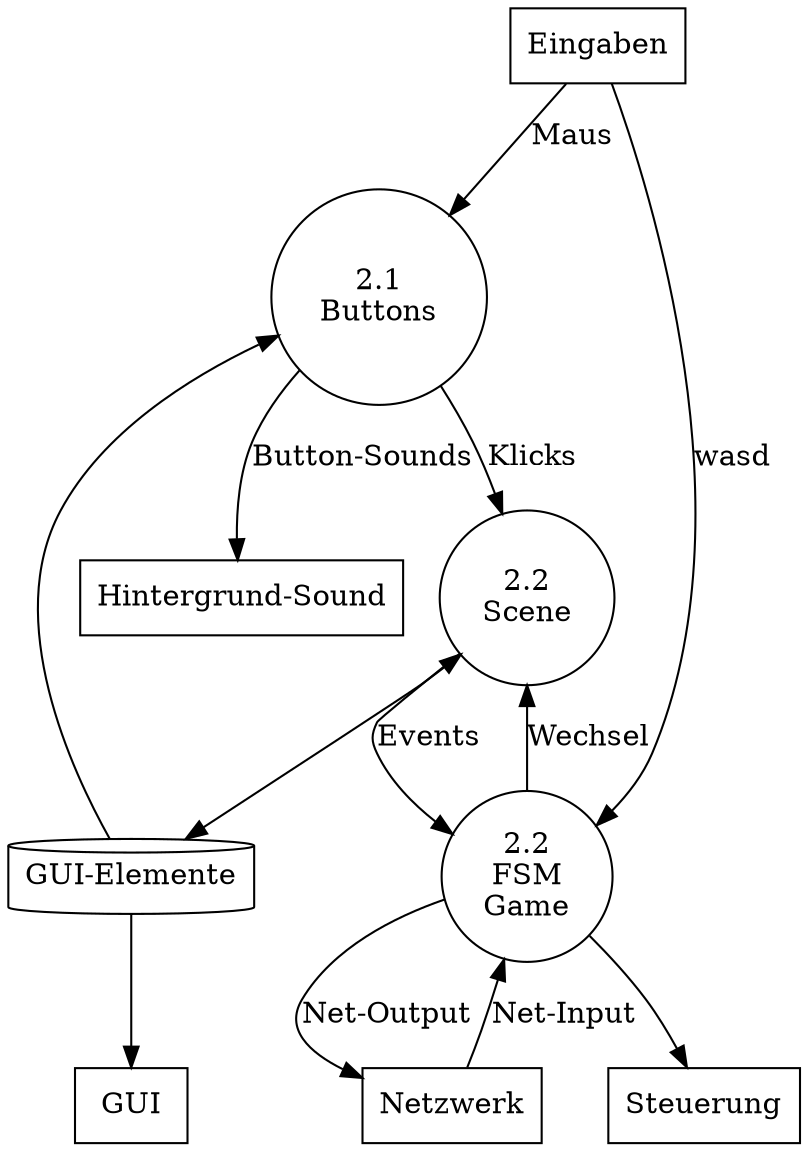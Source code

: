 digraph G {

    ein [label="Eingaben", shape=rectangle]
    net [label="Netzwerk", shape=rectangle]

    gui [label="GUI", shape=rectangle]
    steu [label="Steuerung", shape=rectangle]
    audio [label="Hintergrund-Sound", shape=rectangle]

    guis [label="GUI-Elemente", shape=cylinder]

    but [label="2.1\nButtons", shape=circle]
    fsm [label="2.2\nFSM\nGame", shape=circle]
    sce [label="2.2\nScene", shape=circle]

    ein -> but [label="Maus"]
    ein -> fsm [label="wasd"]
    net -> fsm [label="Net-Input"]
    fsm -> net [label="Net-Output"]
    but -> sce [label="Klicks"]
    but -> audio [label="Button-Sounds"]
    sce -> fsm [label="Events"]
    fsm -> sce [label="Wechsel"]
    fsm -> steu
    sce -> guis [dir=both]
    guis -> but
    guis -> gui
    
}